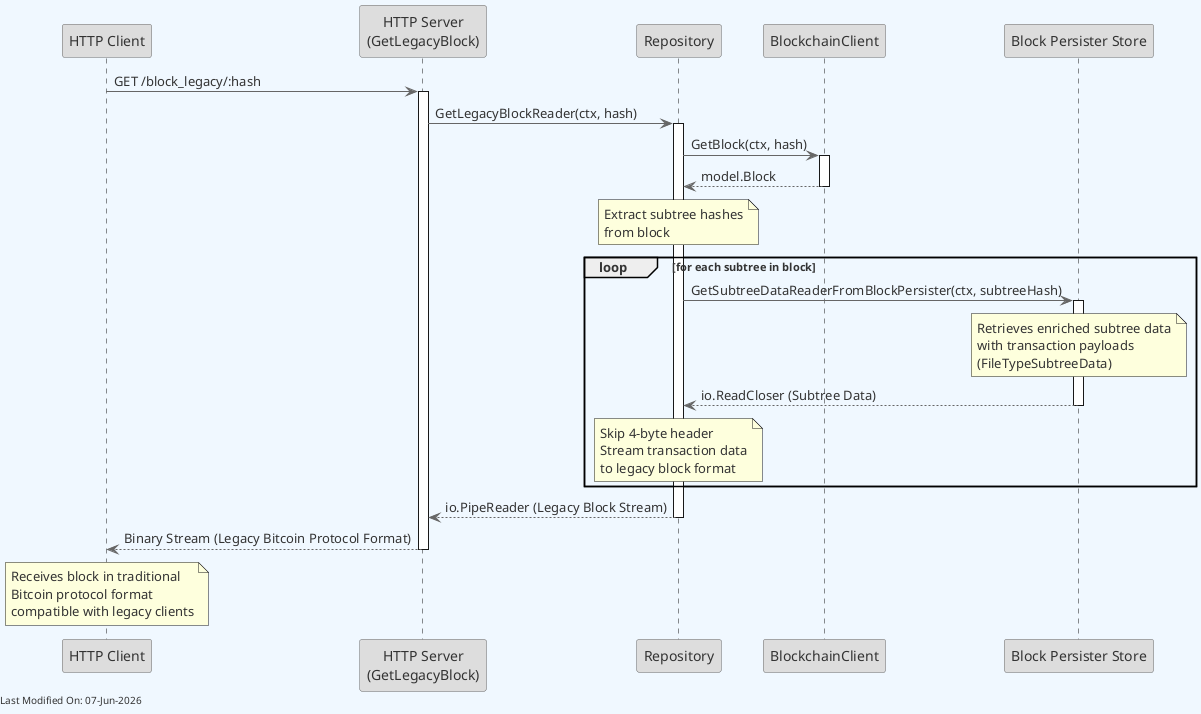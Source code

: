 @startuml
skinparam backgroundColor #F0F8FF
skinparam defaultFontColor #333333
skinparam arrowColor #666666

' Define borders for all elements
skinparam entity {
  BorderColor #666666
  BackgroundColor #DDDDDD
}

skinparam control {
  BorderColor #666666
  BackgroundColor #DDDDDD
}

skinparam participant {
  BorderColor #666666
  BackgroundColor #DDDDDD
}

participant "HTTP Client" as Client
participant "HTTP Server\n(GetLegacyBlock)" as HTTPServer
participant "Repository" as Repo
participant "BlockchainClient" as BC
participant "Block Persister Store" as BPS

Client -> HTTPServer : GET /block_legacy/:hash
activate HTTPServer
HTTPServer -> Repo : GetLegacyBlockReader(ctx, hash)
activate Repo

Repo -> BC : GetBlock(ctx, hash)
activate BC
BC --> Repo : model.Block
deactivate BC

note over Repo : Extract subtree hashes\nfrom block

loop for each subtree in block
    Repo -> BPS : GetSubtreeDataReaderFromBlockPersister(ctx, subtreeHash)
    activate BPS
    note over BPS : Retrieves enriched subtree data\nwith transaction payloads\n(FileTypeSubtreeData)
    BPS --> Repo : io.ReadCloser (Subtree Data)
    deactivate BPS

    note over Repo : Skip 4-byte header\nStream transaction data\nto legacy block format
end

Repo --> HTTPServer : io.PipeReader (Legacy Block Stream)
deactivate Repo

HTTPServer --> Client : Binary Stream (Legacy Bitcoin Protocol Format)
deactivate HTTPServer

note over Client : Receives block in traditional\nBitcoin protocol format\ncompatible with legacy clients

left footer Last Modified On: %date("dd-MMM-yyyy")

@enduml
